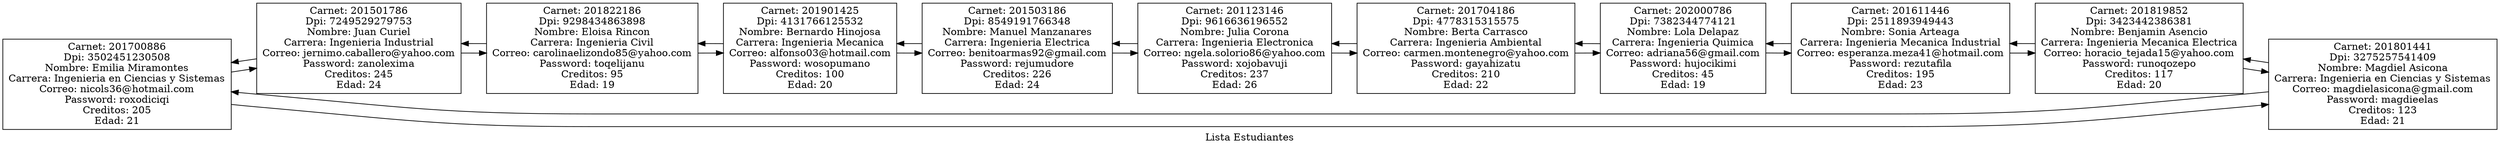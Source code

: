 digraph G {

rankdir = LR;

	node [shape=record,color=black];
label = "Lista Estudiantes"; 

color= black 

		N_0[label = "Carnet: 201700886\nDpi: 3502451230508\nNombre: Emilia Miramontes\nCarrera: Ingenieria en Ciencias y Sistemas\nCorreo: nicols36@hotmail.com\nPassword: roxodiciqi\nCreditos: 205\nEdad: 21"];

		N_1[label = "Carnet: 201501786\nDpi: 7249529279753\nNombre: Juan Curiel\nCarrera: Ingenieria Industrial\nCorreo: jernimo.caballero@yahoo.com\nPassword: zanolexima\nCreditos: 245\nEdad: 24"];

		N_2[label = "Carnet: 201822186\nDpi: 9298434863898\nNombre: Eloisa Rincon\nCarrera: Ingenieria Civil\nCorreo: carolinaelizondo85@yahoo.com\nPassword: toqelijanu\nCreditos: 95\nEdad: 19"];

		N_3[label = "Carnet: 201901425\nDpi: 4131766125532\nNombre: Bernardo Hinojosa\nCarrera: Ingenieria Mecanica\nCorreo: alfonso03@hotmail.com\nPassword: wosopumano\nCreditos: 100\nEdad: 20"];

		N_4[label = "Carnet: 201503186\nDpi: 8549191766348\nNombre: Manuel Manzanares\nCarrera: Ingenieria Electrica\nCorreo: benitoarmas92@gmail.com\nPassword: rejumudore\nCreditos: 226\nEdad: 24"];

		N_5[label = "Carnet: 201123146\nDpi: 9616636196552\nNombre: Julia Corona\nCarrera: Ingenieria Electronica\nCorreo: ngela.solorio86@yahoo.com\nPassword: xojobavuji\nCreditos: 237\nEdad: 26"];

		N_6[label = "Carnet: 201704186\nDpi: 4778315315575\nNombre: Berta Carrasco\nCarrera: Ingenieria Ambiental\nCorreo: carmen.montenegro@yahoo.com\nPassword: gayahizatu\nCreditos: 210\nEdad: 22"];

		N_7[label = "Carnet: 202000786\nDpi: 7382344774121\nNombre: Lola Delapaz\nCarrera: Ingenieria Quimica\nCorreo: adriana56@gmail.com\nPassword: hujocikimi\nCreditos: 45\nEdad: 19"];

		N_8[label = "Carnet: 201611446\nDpi: 2511893949443\nNombre: Sonia Arteaga\nCarrera: Ingenieria Mecanica Industrial\nCorreo: esperanza.meza41@hotmail.com\nPassword: rezutafila\nCreditos: 195\nEdad: 23"];

		N_9[label = "Carnet: 201819852\nDpi: 3423442386381\nNombre: Benjamin Asencio\nCarrera: Ingenieria Mecanica Electrica\nCorreo: horacio_tejada15@yahoo.com\nPassword: runoqozepo\nCreditos: 117\nEdad: 20"];

		N_10[label = "Carnet: 201801441\nDpi: 3275257541409\nNombre: Magdiel Asicona\nCarrera:  Ingenieria en Ciencias y Sistemas\nCorreo: magdielasicona@gmail.com\nPassword: magdieelas\nCreditos: 123\nEdad: 21"];

N_0->N_1;
N_1->N_0;
N_1->N_2;
N_2->N_1;
N_2->N_3;
N_3->N_2;
N_3->N_4;
N_4->N_3;
N_4->N_5;
N_5->N_4;
N_5->N_6;
N_6->N_5;
N_6->N_7;
N_7->N_6;
N_7->N_8;
N_8->N_7;
N_8->N_9;
N_9->N_8;
N_9->N_10;
N_10->N_9;
N_0->N_10;
N_10->N_0;
 }
